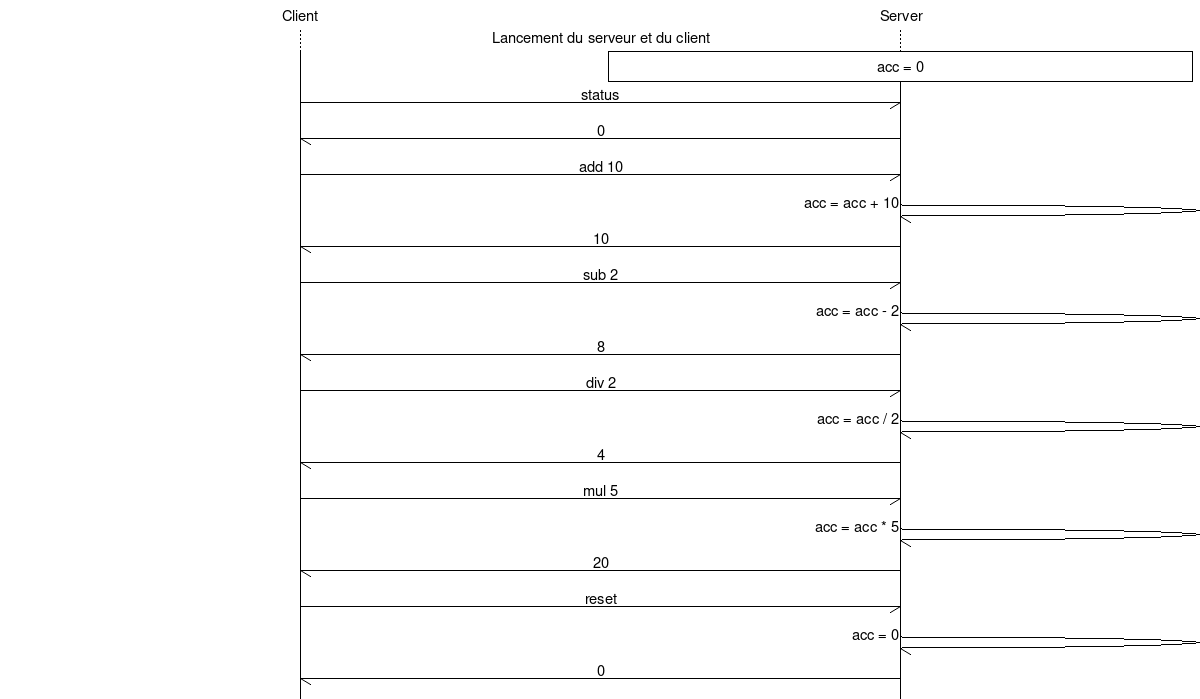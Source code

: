 msc {

  wordwraparcs=true, hscale=2;

  Client,Server;

  ... [ label = "Lancement du serveur et du client" ];

  Server box Server [ label="acc = 0" ];

  Client->Server [ label="status" ];
  Server->Client [ label="0" ];

  Client->Server [ label="add 10" ];
  Server->Server [ label="acc = acc + 10" ];
  Server->Client [ label="10" ];

  Client->Server [ label="sub 2" ];
  Server->Server [ label="acc = acc - 2" ];
  Server->Client [ label="8" ];

  Client->Server [ label="div 2" ];
  Server->Server [ label="acc = acc / 2" ];
  Server->Client [ label="4" ];

  Client->Server [ label="mul 5" ];
  Server->Server [ label="acc = acc * 5" ];
  Server->Client [ label="20" ];

  Client->Server [ label="reset" ];
  Server->Server [ label="acc = 0" ];
  Server->Client [ label="0" ];

}
